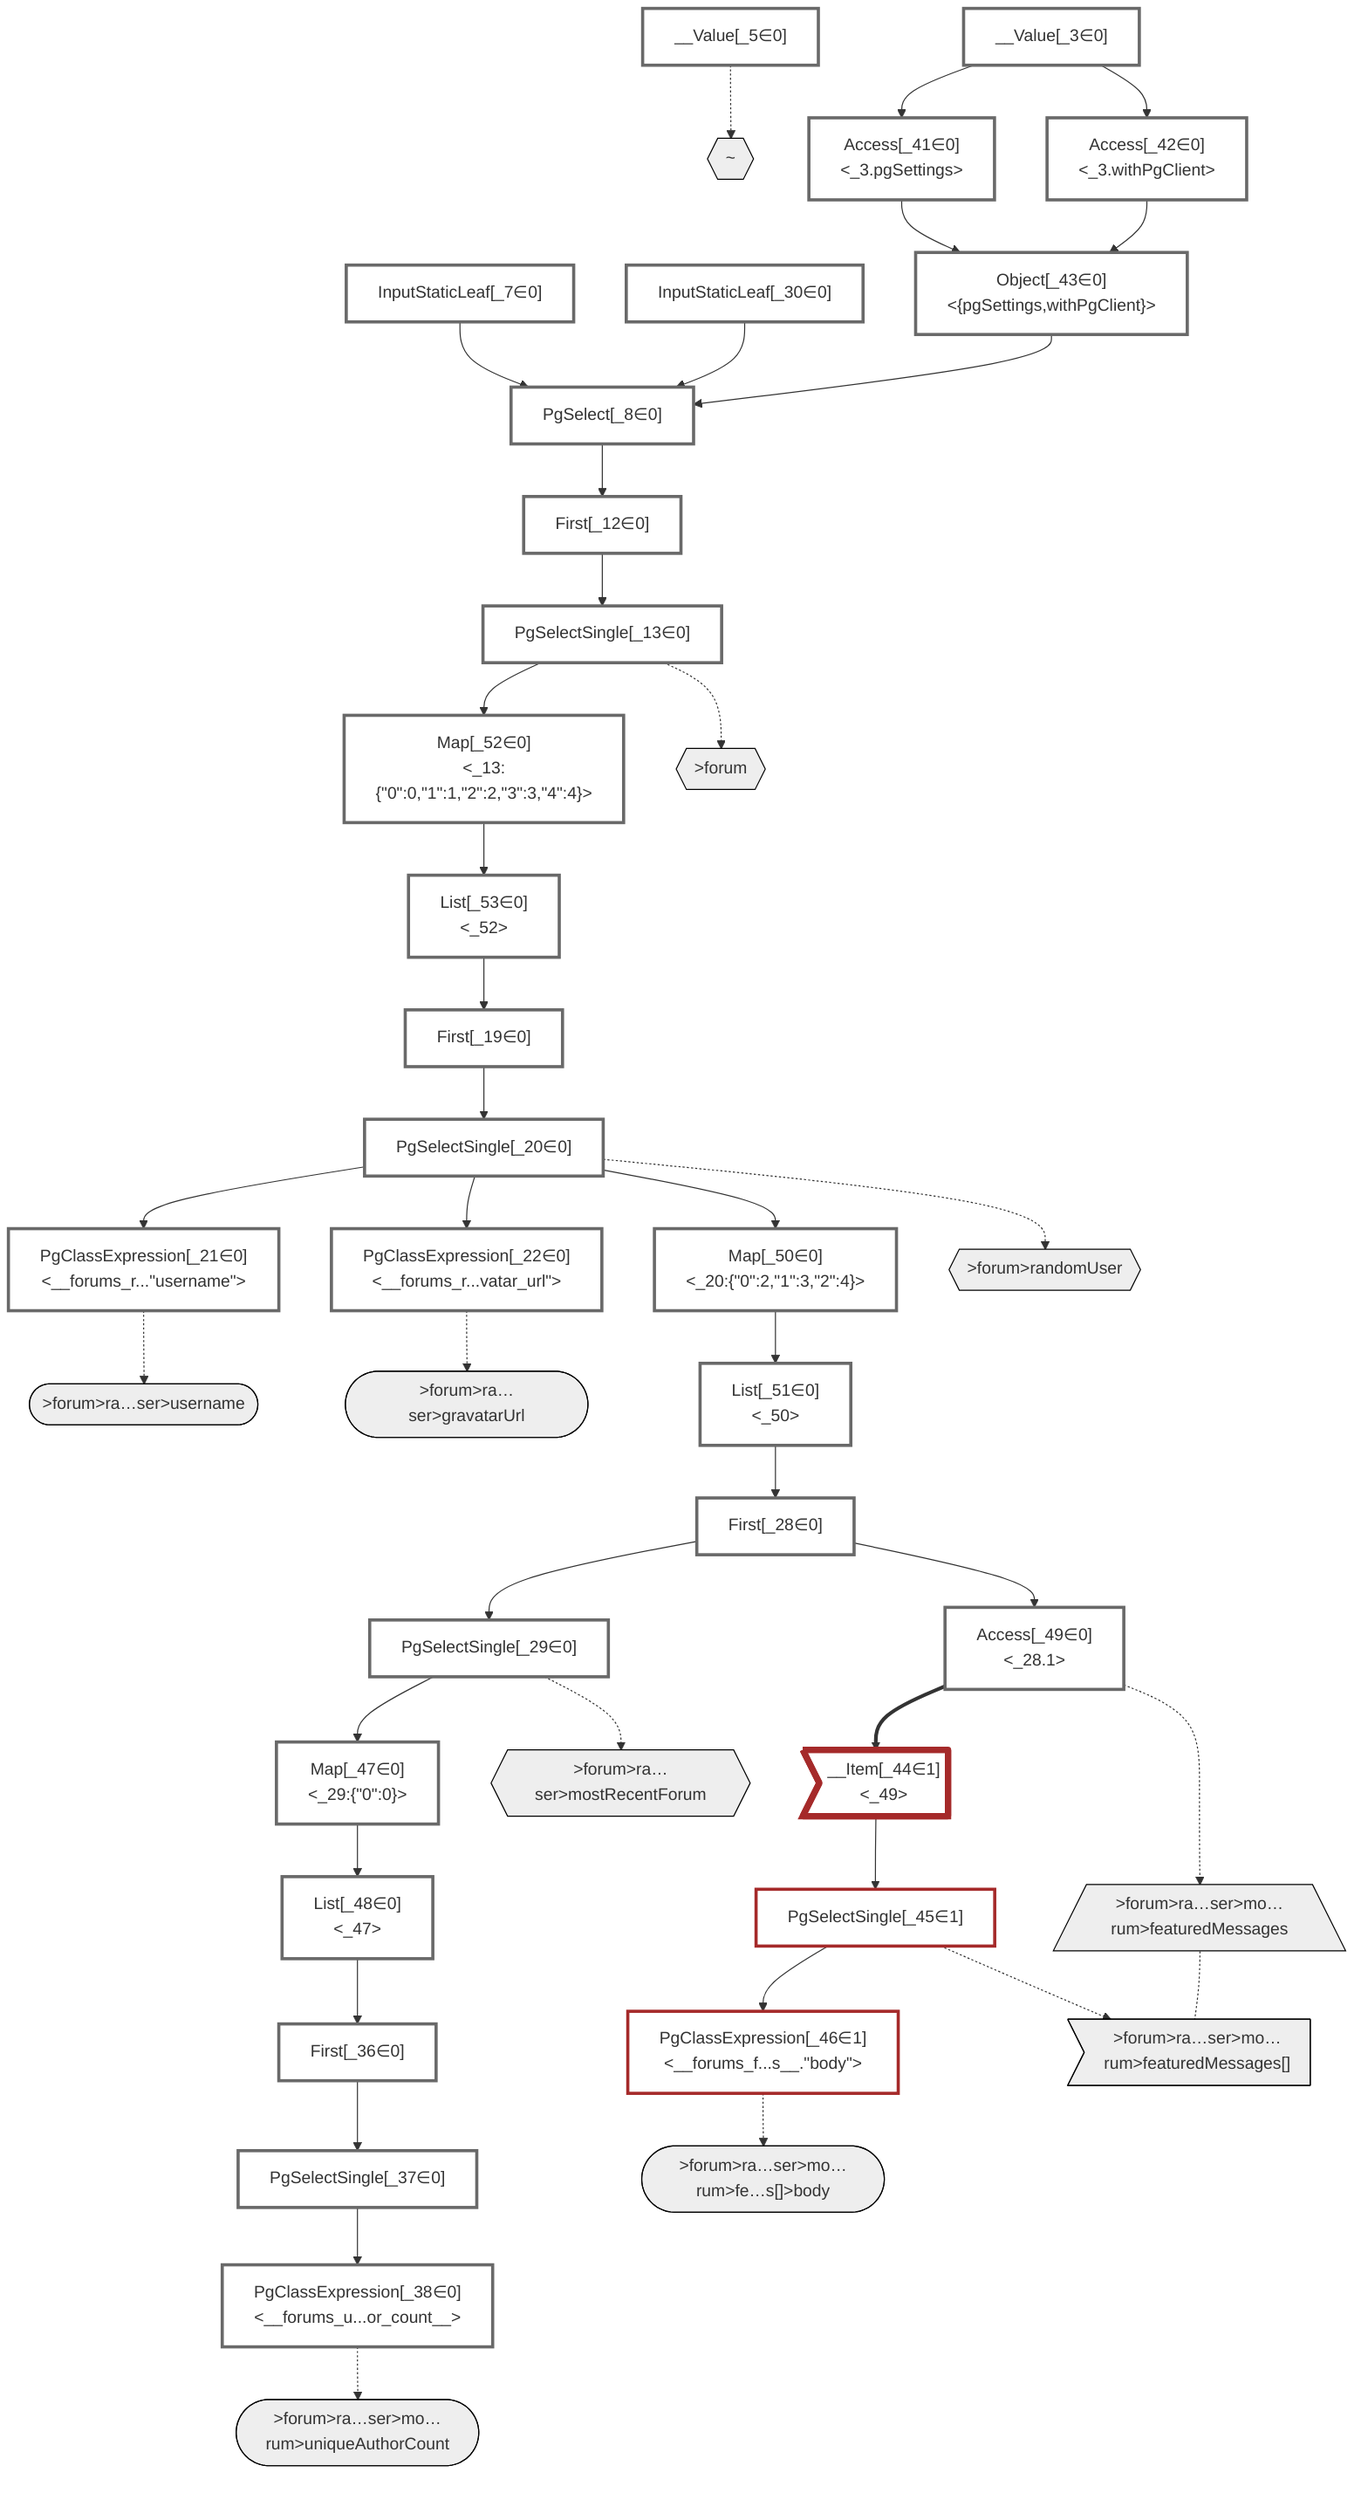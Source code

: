 graph TD
    classDef path fill:#eee,stroke:#000
    classDef plan fill:#fff,stroke-width:3px
    classDef itemplan fill:#fff,stroke-width:6px
    classDef sideeffectplan fill:#f00,stroke-width:6px

    %% subgraph fields
    P1{{"~"}}:::path
    P2{{">forum"}}:::path
    P3{{">forum>randomUser"}}:::path
    P4([">forum>ra…ser>username"]):::path
    %% P3 -.-> P4
    P5([">forum>ra…ser>gravatarUrl"]):::path
    %% P3 -.-> P5
    P6{{">forum>ra…ser>mostRecentForum"}}:::path
    P7([">forum>ra…ser>mo…rum>uniqueAuthorCount"]):::path
    %% P6 -.-> P7
    P8[/">forum>ra…ser>mo…rum>featuredMessages"\]:::path
    P9>">forum>ra…ser>mo…rum>featuredMessages[]"]:::path
    P8 -.- P9
    P10([">forum>ra…ser>mo…rum>fe…s[]>body"]):::path
    %% P9 -.-> P10
    %% P6 -.-> P8
    %% P3 -.-> P6
    %% P2 -.-> P3
    %% P1 -.-> P2
    %% end

    %% define plans
    __Value_3["__Value[_3∈0]<br /><context>"]:::plan
    __Value_5["__Value[_5∈0]<br /><rootValue>"]:::plan
    InputStaticLeaf_7["InputStaticLeaf[_7∈0]"]:::plan
    PgSelect_8["PgSelect[_8∈0]<br /><forums>"]:::plan
    First_12["First[_12∈0]"]:::plan
    PgSelectSingle_13["PgSelectSingle[_13∈0]<br /><forums>"]:::plan
    First_19["First[_19∈0]"]:::plan
    PgSelectSingle_20["PgSelectSingle[_20∈0]<br /><users>"]:::plan
    PgClassExpression_21["PgClassExpression[_21∈0]<br /><__forums_r...#quot;username#quot;>"]:::plan
    PgClassExpression_22["PgClassExpression[_22∈0]<br /><__forums_r...vatar_url#quot;>"]:::plan
    First_28["First[_28∈0]"]:::plan
    PgSelectSingle_29["PgSelectSingle[_29∈0]<br /><users_most_recent_forum>"]:::plan
    InputStaticLeaf_30["InputStaticLeaf[_30∈0]"]:::plan
    First_36["First[_36∈0]"]:::plan
    PgSelectSingle_37["PgSelectSingle[_37∈0]<br /><forums_unique_author_count>"]:::plan
    PgClassExpression_38["PgClassExpression[_38∈0]<br /><__forums_u...or_count__>"]:::plan
    Access_41["Access[_41∈0]<br /><_3.pgSettings>"]:::plan
    Access_42["Access[_42∈0]<br /><_3.withPgClient>"]:::plan
    Object_43["Object[_43∈0]<br /><{pgSettings,withPgClient}>"]:::plan
    __Item_44>"__Item[_44∈1]<br /><_49>"]:::itemplan
    PgSelectSingle_45["PgSelectSingle[_45∈1]<br /><forums_featured_messages>"]:::plan
    PgClassExpression_46["PgClassExpression[_46∈1]<br /><__forums_f...s__.#quot;body#quot;>"]:::plan
    Map_47["Map[_47∈0]<br /><_29:{#quot;0#quot;:0}>"]:::plan
    List_48["List[_48∈0]<br /><_47>"]:::plan
    Access_49["Access[_49∈0]<br /><_28.1>"]:::plan
    Map_50["Map[_50∈0]<br /><_20:{#quot;0#quot;:2,#quot;1#quot;:3,#quot;2#quot;:4}>"]:::plan
    List_51["List[_51∈0]<br /><_50>"]:::plan
    Map_52["Map[_52∈0]<br /><_13:{#quot;0#quot;:0,#quot;1#quot;:1,#quot;2#quot;:2,#quot;3#quot;:3,#quot;4#quot;:4}>"]:::plan
    List_53["List[_53∈0]<br /><_52>"]:::plan

    %% plan dependencies
    Object_43 --> PgSelect_8
    InputStaticLeaf_7 --> PgSelect_8
    InputStaticLeaf_30 --> PgSelect_8
    PgSelect_8 --> First_12
    First_12 --> PgSelectSingle_13
    List_53 --> First_19
    First_19 --> PgSelectSingle_20
    PgSelectSingle_20 --> PgClassExpression_21
    PgSelectSingle_20 --> PgClassExpression_22
    List_51 --> First_28
    First_28 --> PgSelectSingle_29
    List_48 --> First_36
    First_36 --> PgSelectSingle_37
    PgSelectSingle_37 --> PgClassExpression_38
    __Value_3 --> Access_41
    __Value_3 --> Access_42
    Access_41 --> Object_43
    Access_42 --> Object_43
    Access_49 ==> __Item_44
    __Item_44 --> PgSelectSingle_45
    PgSelectSingle_45 --> PgClassExpression_46
    PgSelectSingle_29 --> Map_47
    Map_47 --> List_48
    First_28 --> Access_49
    PgSelectSingle_20 --> Map_50
    Map_50 --> List_51
    PgSelectSingle_13 --> Map_52
    Map_52 --> List_53

    %% plan-to-path relationships
    __Value_5 -.-> P1
    PgSelectSingle_13 -.-> P2
    PgSelectSingle_20 -.-> P3
    PgClassExpression_21 -.-> P4
    PgClassExpression_22 -.-> P5
    PgSelectSingle_29 -.-> P6
    PgClassExpression_38 -.-> P7
    Access_49 -.-> P8
    PgSelectSingle_45 -.-> P9
    PgClassExpression_46 -.-> P10

    %% allocate buckets
    classDef bucket0 stroke:#696969
    class __Value_3,__Value_5,InputStaticLeaf_7,PgSelect_8,First_12,PgSelectSingle_13,First_19,PgSelectSingle_20,PgClassExpression_21,PgClassExpression_22,First_28,PgSelectSingle_29,InputStaticLeaf_30,First_36,PgSelectSingle_37,PgClassExpression_38,Access_41,Access_42,Object_43,Map_47,List_48,Access_49,Map_50,List_51,Map_52,List_53 bucket0
    classDef bucket1 stroke:#a52a2a
    class __Item_44,PgSelectSingle_45,PgClassExpression_46 bucket1